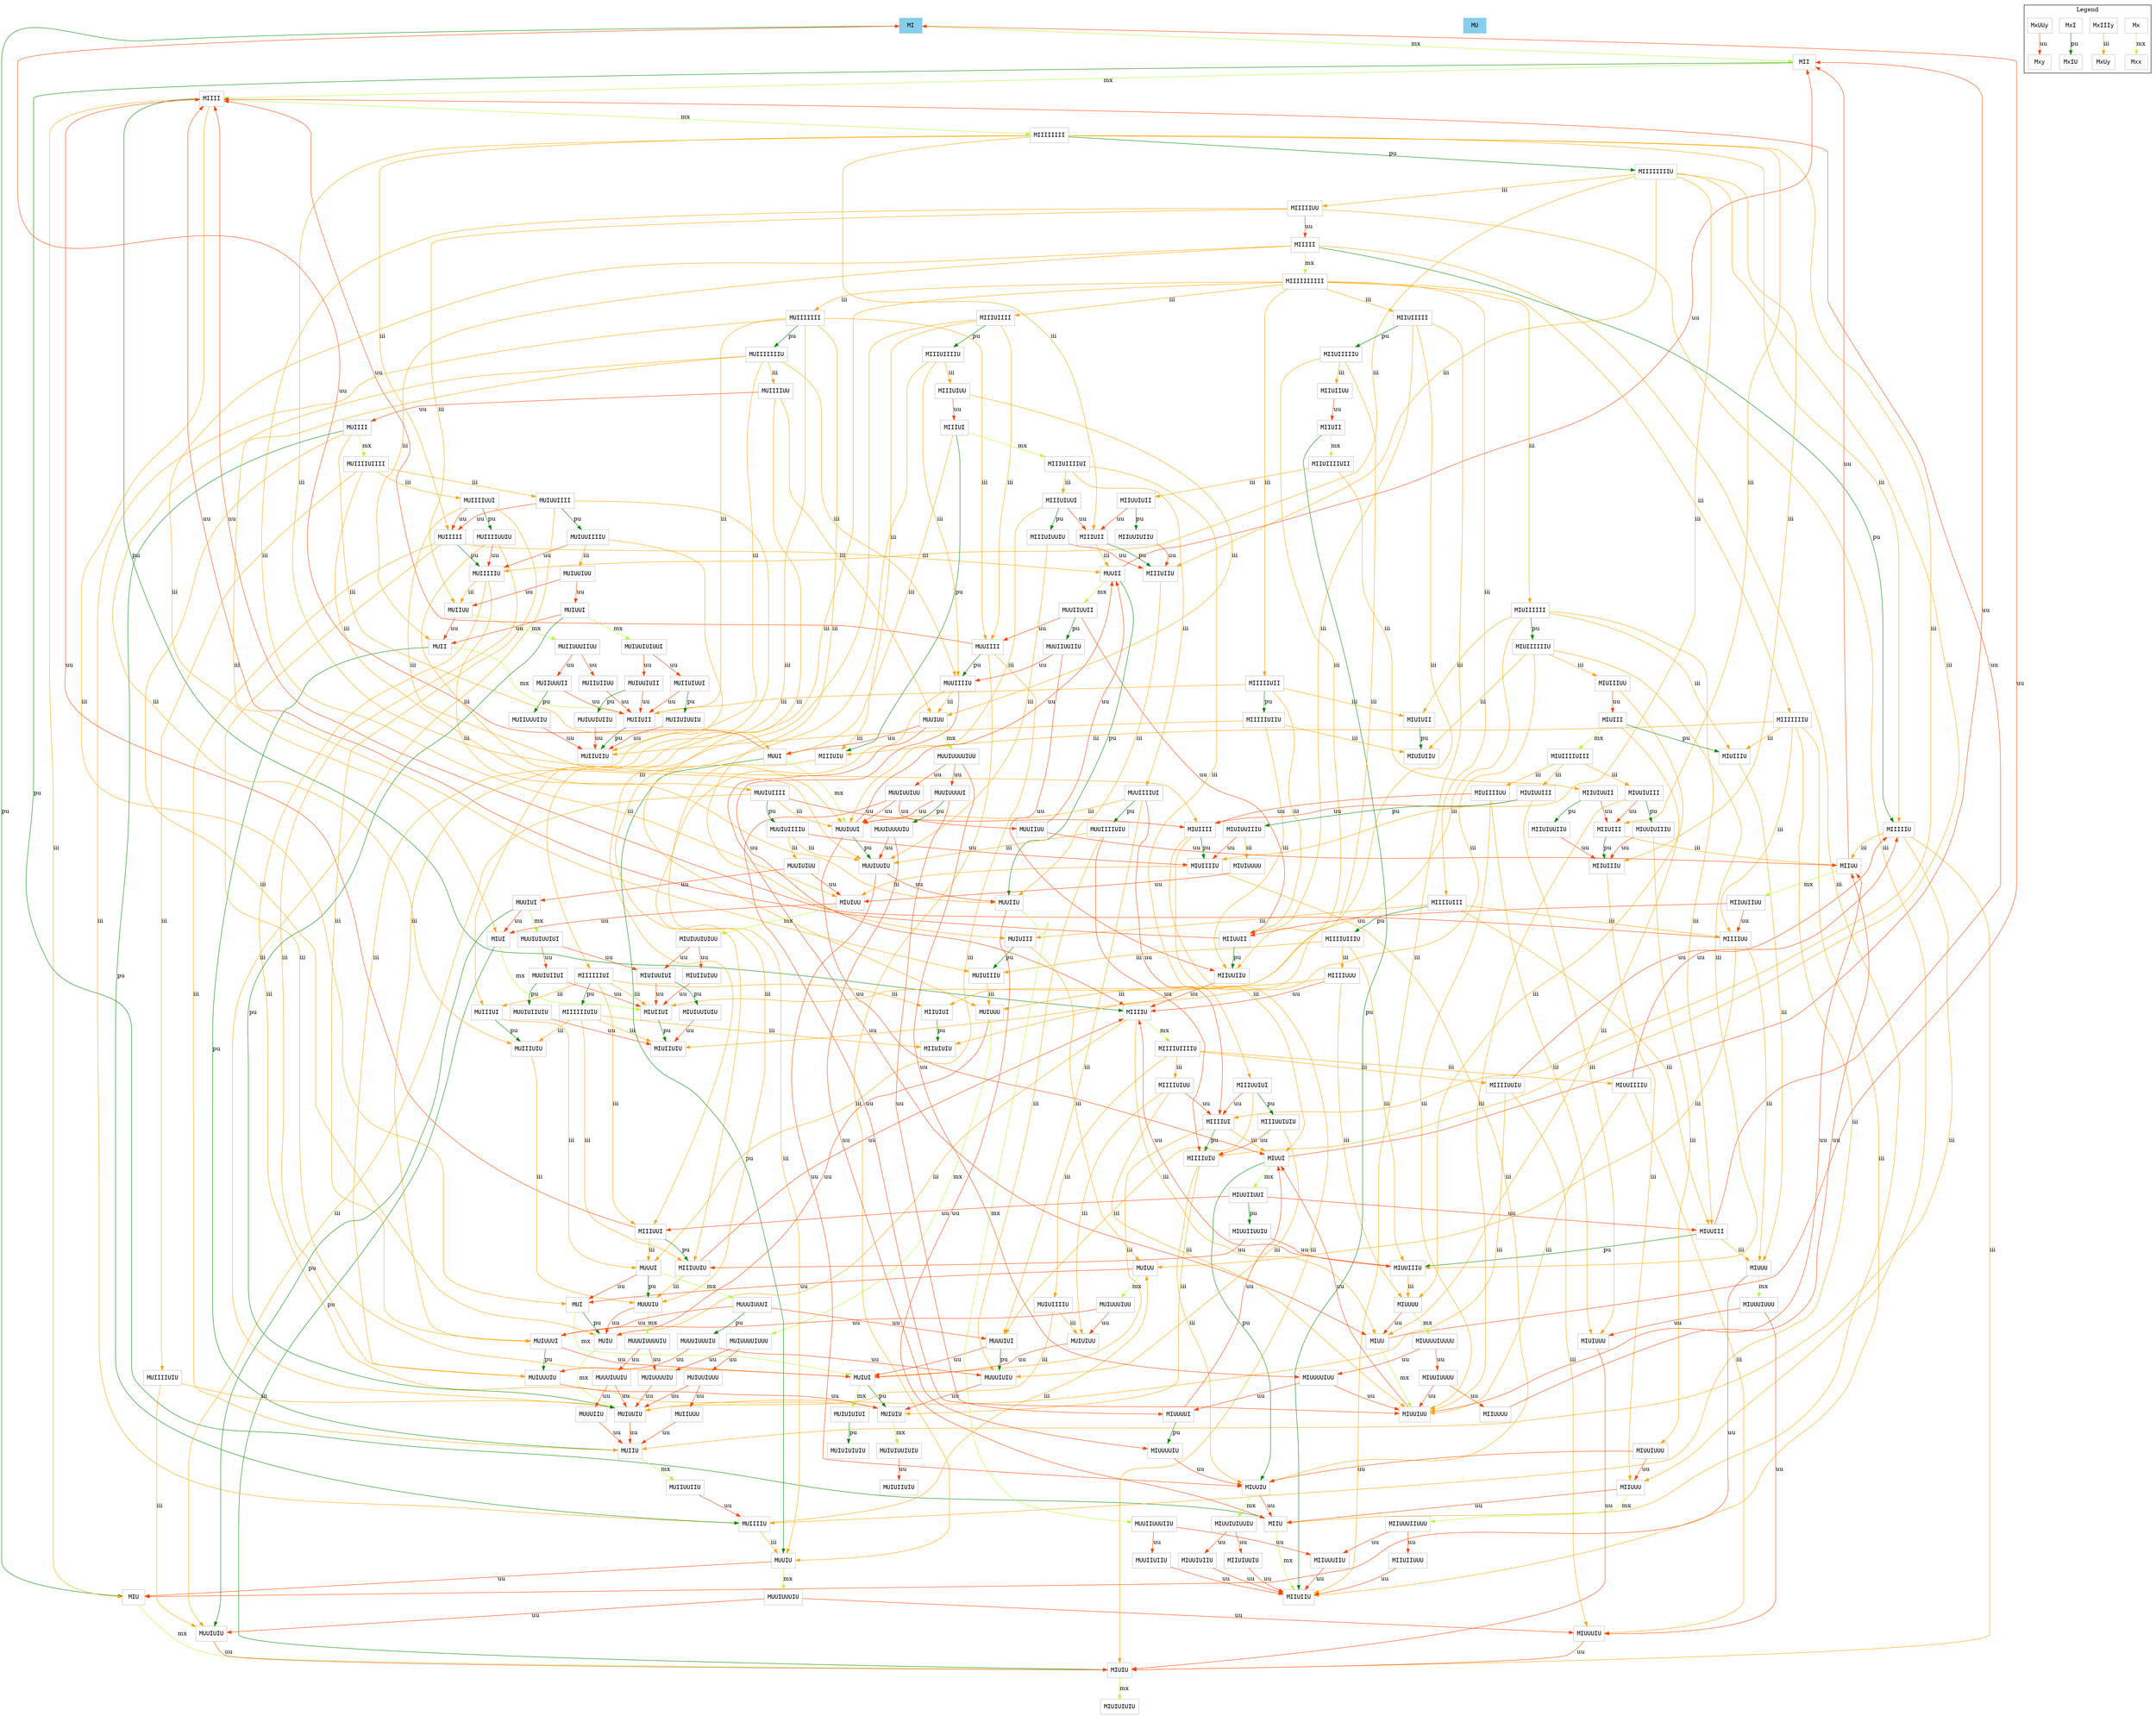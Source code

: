 digraph G {
	node [shape = box, color = gray, fontname = "Courier"];
	MI [color = skyblue, style = filled];
	MU [color = skyblue, style = filled];
	subgraph cluster_legend {
		label = "Legend";
		Mx -> Mxx [label = mx,  color = greenyellow, labelfontcolor = greenyellow];
		MxIIIy -> MxUy [label = iii, color = orange,      labelfontcolor = orange];
		MxI -> MxIU [label = pu,  color = green4,      labelfontcolor = green4];
		MxUUy -> Mxy [label = uu,  color = orangered,   labelfontcolor = orangered];
	}

	MI -> MII [label = mx,  color = greenyellow, labelfontcolor = greenyellow];
	MI -> MIU [label = pu,  color = green4,      labelfontcolor = green4];
	MII -> MIIII [label = mx,  color = greenyellow, labelfontcolor = greenyellow];
	MII -> MIIU [label = pu,  color = green4,      labelfontcolor = green4];
	MIIII -> MIIIIIIII [label = mx,  color = greenyellow, labelfontcolor = greenyellow];
	MIIII -> MIIIIU [label = pu,  color = green4,      labelfontcolor = green4];
	MIIII -> MIU [label = iii, color = orange,      labelfontcolor = orange];
	MIIII -> MUI [label = iii, color = orange,      labelfontcolor = orange];
	MIIIII -> MIIIIIIIIII [label = mx,  color = greenyellow, labelfontcolor = greenyellow];
	MIIIII -> MIIIIIU [label = pu,  color = green4,      labelfontcolor = green4];
	MIIIII -> MIIU [label = iii, color = orange,      labelfontcolor = orange];
	MIIIII -> MIUI [label = iii, color = orange,      labelfontcolor = orange];
	MIIIII -> MUII [label = iii, color = orange,      labelfontcolor = orange];
	MIIIIIIII -> MIIIIIIIIU [label = pu,  color = green4,      labelfontcolor = green4];
	MIIIIIIII -> MIIIIIU [label = iii, color = orange,      labelfontcolor = orange];
	MIIIIIIII -> MIIIIUI [label = iii, color = orange,      labelfontcolor = orange];
	MIIIIIIII -> MIIIUII [label = iii, color = orange,      labelfontcolor = orange];
	MIIIIIIII -> MIIUIII [label = iii, color = orange,      labelfontcolor = orange];
	MIIIIIIII -> MIUIIII [label = iii, color = orange,      labelfontcolor = orange];
	MIIIIIIII -> MUIIIII [label = iii, color = orange,      labelfontcolor = orange];
	MIIIIIIIIII -> MIIIIIIIU [label = iii, color = orange,      labelfontcolor = orange];
	MIIIIIIIIII -> MIIIIIIUI [label = iii, color = orange,      labelfontcolor = orange];
	MIIIIIIIIII -> MIIIIIUII [label = iii, color = orange,      labelfontcolor = orange];
	MIIIIIIIIII -> MIIIIUIII [label = iii, color = orange,      labelfontcolor = orange];
	MIIIIIIIIII -> MIIIUIIII [label = iii, color = orange,      labelfontcolor = orange];
	MIIIIIIIIII -> MIIUIIIII [label = iii, color = orange,      labelfontcolor = orange];
	MIIIIIIIIII -> MIUIIIIII [label = iii, color = orange,      labelfontcolor = orange];
	MIIIIIIIIII -> MUIIIIIII [label = iii, color = orange,      labelfontcolor = orange];
	MIIIIIIIIU -> MIIIIIUU [label = iii, color = orange,      labelfontcolor = orange];
	MIIIIIIIIU -> MIIIIUIU [label = iii, color = orange,      labelfontcolor = orange];
	MIIIIIIIIU -> MIIIUIIU [label = iii, color = orange,      labelfontcolor = orange];
	MIIIIIIIIU -> MIIUIIIU [label = iii, color = orange,      labelfontcolor = orange];
	MIIIIIIIIU -> MIUIIIIU [label = iii, color = orange,      labelfontcolor = orange];
	MIIIIIIIIU -> MUIIIIIU [label = iii, color = orange,      labelfontcolor = orange];
	MIIIIIIIU -> MIIIIUU [label = iii, color = orange,      labelfontcolor = orange];
	MIIIIIIIU -> MIIIUIU [label = iii, color = orange,      labelfontcolor = orange];
	MIIIIIIIU -> MIIUIIU [label = iii, color = orange,      labelfontcolor = orange];
	MIIIIIIIU -> MIUIIIU [label = iii, color = orange,      labelfontcolor = orange];
	MIIIIIIIU -> MUIIIIU [label = iii, color = orange,      labelfontcolor = orange];
	MIIIIIIUI -> MIIIIIIUIU [label = pu,  color = green4,      labelfontcolor = green4];
	MIIIIIIUI -> MIIIUUI [label = iii, color = orange,      labelfontcolor = orange];
	MIIIIIIUI -> MIIUIUI [label = iii, color = orange,      labelfontcolor = orange];
	MIIIIIIUI -> MIUIIUI [label = iii, color = orange,      labelfontcolor = orange];
	MIIIIIIUI -> MUIIIUI [label = iii, color = orange,      labelfontcolor = orange];
	MIIIIIIUIU -> MIIIUUIU [label = iii, color = orange,      labelfontcolor = orange];
	MIIIIIIUIU -> MIIUIUIU [label = iii, color = orange,      labelfontcolor = orange];
	MIIIIIIUIU -> MIUIIUIU [label = iii, color = orange,      labelfontcolor = orange];
	MIIIIIIUIU -> MUIIIUIU [label = iii, color = orange,      labelfontcolor = orange];
	MIIIIIU -> MIIUU [label = iii, color = orange,      labelfontcolor = orange];
	MIIIIIU -> MIUIU [label = iii, color = orange,      labelfontcolor = orange];
	MIIIIIU -> MUIIU [label = iii, color = orange,      labelfontcolor = orange];
	MIIIIIUII -> MIIIIIUIIU [label = pu,  color = green4,      labelfontcolor = green4];
	MIIIIIUII -> MIIUUII [label = iii, color = orange,      labelfontcolor = orange];
	MIIIIIUII -> MIUIUII [label = iii, color = orange,      labelfontcolor = orange];
	MIIIIIUII -> MUIIUII [label = iii, color = orange,      labelfontcolor = orange];
	MIIIIIUIIU -> MIIUUIIU [label = iii, color = orange,      labelfontcolor = orange];
	MIIIIIUIIU -> MIUIUIIU [label = iii, color = orange,      labelfontcolor = orange];
	MIIIIIUIIU -> MUIIUIIU [label = iii, color = orange,      labelfontcolor = orange];
	MIIIIIUU -> MIIIII [label = uu,  color = orangered,   labelfontcolor = orangered];
	MIIIIIUU -> MIIUUU [label = iii, color = orange,      labelfontcolor = orange];
	MIIIIIUU -> MIUIUU [label = iii, color = orange,      labelfontcolor = orange];
	MIIIIIUU -> MUIIUU [label = iii, color = orange,      labelfontcolor = orange];
	MIIIIU -> MIIIIUIIIIU [label = mx,  color = greenyellow, labelfontcolor = greenyellow];
	MIIIIU -> MIUU [label = iii, color = orange,      labelfontcolor = orange];
	MIIIIU -> MUIU [label = iii, color = orange,      labelfontcolor = orange];
	MIIIIUI -> MIIIIUIU [label = pu,  color = green4,      labelfontcolor = green4];
	MIIIIUI -> MIUUI [label = iii, color = orange,      labelfontcolor = orange];
	MIIIIUI -> MUIUI [label = iii, color = orange,      labelfontcolor = orange];
	MIIIIUIII -> MIIIIUIIIU [label = pu,  color = green4,      labelfontcolor = green4];
	MIIIIUIII -> MIIIIUU [label = iii, color = orange,      labelfontcolor = orange];
	MIIIIUIII -> MIUUIII [label = iii, color = orange,      labelfontcolor = orange];
	MIIIIUIII -> MUIUIII [label = iii, color = orange,      labelfontcolor = orange];
	MIIIIUIIIIU -> MIIIIUIUU [label = iii, color = orange,      labelfontcolor = orange];
	MIIIIUIIIIU -> MIIIIUUIU [label = iii, color = orange,      labelfontcolor = orange];
	MIIIIUIIIIU -> MIUUIIIIU [label = iii, color = orange,      labelfontcolor = orange];
	MIIIIUIIIIU -> MUIUIIIIU [label = iii, color = orange,      labelfontcolor = orange];
	MIIIIUIIIU -> MIIIIUUU [label = iii, color = orange,      labelfontcolor = orange];
	MIIIIUIIIU -> MIUUIIIU [label = iii, color = orange,      labelfontcolor = orange];
	MIIIIUIIIU -> MUIUIIIU [label = iii, color = orange,      labelfontcolor = orange];
	MIIIIUIU -> MIUUIU [label = iii, color = orange,      labelfontcolor = orange];
	MIIIIUIU -> MUIUIU [label = iii, color = orange,      labelfontcolor = orange];
	MIIIIUIUU -> MIIIIUI [label = uu,  color = orangered,   labelfontcolor = orangered];
	MIIIIUIUU -> MIUUIUU [label = iii, color = orange,      labelfontcolor = orange];
	MIIIIUIUU -> MUIUIUU [label = iii, color = orange,      labelfontcolor = orange];
	MIIIIUU -> MIIII [label = uu,  color = orangered,   labelfontcolor = orangered];
	MIIIIUU -> MIUUU [label = iii, color = orange,      labelfontcolor = orange];
	MIIIIUU -> MUIUU [label = iii, color = orange,      labelfontcolor = orange];
	MIIIIUUIU -> MIIIIIU [label = uu,  color = orangered,   labelfontcolor = orangered];
	MIIIIUUIU -> MIUUUIU [label = iii, color = orange,      labelfontcolor = orange];
	MIIIIUUIU -> MUIUUIU [label = iii, color = orange,      labelfontcolor = orange];
	MIIIIUUU -> MIIIIU [label = uu,  color = orangered,   labelfontcolor = orangered];
	MIIIIUUU -> MIUUUU [label = iii, color = orange,      labelfontcolor = orange];
	MIIIIUUU -> MUIUUU [label = iii, color = orange,      labelfontcolor = orange];
	MIIIUI -> MIIIUIIIIUI [label = mx,  color = greenyellow, labelfontcolor = greenyellow];
	MIIIUI -> MIIIUIU [label = pu,  color = green4,      labelfontcolor = green4];
	MIIIUI -> MUUI [label = iii, color = orange,      labelfontcolor = orange];
	MIIIUII -> MIIIUIIU [label = pu,  color = green4,      labelfontcolor = green4];
	MIIIUII -> MUUII [label = iii, color = orange,      labelfontcolor = orange];
	MIIIUIIII -> MIIIUIIIIU [label = pu,  color = green4,      labelfontcolor = green4];
	MIIIUIIII -> MIIIUIU [label = iii, color = orange,      labelfontcolor = orange];
	MIIIUIIII -> MIIIUUI [label = iii, color = orange,      labelfontcolor = orange];
	MIIIUIIII -> MUUIIII [label = iii, color = orange,      labelfontcolor = orange];
	MIIIUIIIIU -> MIIIUIUU [label = iii, color = orange,      labelfontcolor = orange];
	MIIIUIIIIU -> MIIIUUIU [label = iii, color = orange,      labelfontcolor = orange];
	MIIIUIIIIU -> MUUIIIIU [label = iii, color = orange,      labelfontcolor = orange];
	MIIIUIIIIUI -> MIIIUIUUI [label = iii, color = orange,      labelfontcolor = orange];
	MIIIUIIIIUI -> MIIIUUIUI [label = iii, color = orange,      labelfontcolor = orange];
	MIIIUIIIIUI -> MUUIIIIUI [label = iii, color = orange,      labelfontcolor = orange];
	MIIIUIIU -> MUUIIU [label = iii, color = orange,      labelfontcolor = orange];
	MIIIUIU -> MUUIU [label = iii, color = orange,      labelfontcolor = orange];
	MIIIUIUU -> MIIIUI [label = uu,  color = orangered,   labelfontcolor = orangered];
	MIIIUIUU -> MUUIUU [label = iii, color = orange,      labelfontcolor = orange];
	MIIIUIUUI -> MIIIUII [label = uu,  color = orangered,   labelfontcolor = orangered];
	MIIIUIUUI -> MIIIUIUUIU [label = pu,  color = green4,      labelfontcolor = green4];
	MIIIUIUUI -> MUUIUUI [label = iii, color = orange,      labelfontcolor = orange];
	MIIIUIUUIU -> MIIIUIIU [label = uu,  color = orangered,   labelfontcolor = orangered];
	MIIIUIUUIU -> MUUIUUIU [label = iii, color = orange,      labelfontcolor = orange];
	MIIIUUI -> MIIII [label = uu,  color = orangered,   labelfontcolor = orangered];
	MIIIUUI -> MIIIUUIU [label = pu,  color = green4,      labelfontcolor = green4];
	MIIIUUI -> MUUUI [label = iii, color = orange,      labelfontcolor = orange];
	MIIIUUIU -> MIIIIU [label = uu,  color = orangered,   labelfontcolor = orangered];
	MIIIUUIU -> MUUUIU [label = iii, color = orange,      labelfontcolor = orange];
	MIIIUUIUI -> MIIIIUI [label = uu,  color = orangered,   labelfontcolor = orangered];
	MIIIUUIUI -> MIIIUUIUIU [label = pu,  color = green4,      labelfontcolor = green4];
	MIIIUUIUI -> MUUUIUI [label = iii, color = orange,      labelfontcolor = orange];
	MIIIUUIUIU -> MIIIIUIU [label = uu,  color = orangered,   labelfontcolor = orangered];
	MIIIUUIUIU -> MUUUIUIU [label = iii, color = orange,      labelfontcolor = orange];
	MIIU -> MIIUIIU [label = mx,  color = greenyellow, labelfontcolor = greenyellow];
	MIIUII -> MIIUIIIIUII [label = mx,  color = greenyellow, labelfontcolor = greenyellow];
	MIIUII -> MIIUIIU [label = pu,  color = green4,      labelfontcolor = green4];
	MIIUIII -> MIIUIIIU [label = pu,  color = green4,      labelfontcolor = green4];
	MIIUIII -> MIIUU [label = iii, color = orange,      labelfontcolor = orange];
	MIIUIIIII -> MIIUIIIIIU [label = pu,  color = green4,      labelfontcolor = green4];
	MIIUIIIII -> MIIUIIU [label = iii, color = orange,      labelfontcolor = orange];
	MIIUIIIII -> MIIUIUI [label = iii, color = orange,      labelfontcolor = orange];
	MIIUIIIII -> MIIUUII [label = iii, color = orange,      labelfontcolor = orange];
	MIIUIIIIIU -> MIIUIIUU [label = iii, color = orange,      labelfontcolor = orange];
	MIIUIIIIIU -> MIIUIUIU [label = iii, color = orange,      labelfontcolor = orange];
	MIIUIIIIIU -> MIIUUIIU [label = iii, color = orange,      labelfontcolor = orange];
	MIIUIIIIUII -> MIIUIUUII [label = iii, color = orange,      labelfontcolor = orange];
	MIIUIIIIUII -> MIIUUIUII [label = iii, color = orange,      labelfontcolor = orange];
	MIIUIIIU -> MIIUUU [label = iii, color = orange,      labelfontcolor = orange];
	MIIUIIUU -> MIIUII [label = uu,  color = orangered,   labelfontcolor = orangered];
	MIIUIIUUU -> MIIUIIU [label = uu,  color = orangered,   labelfontcolor = orangered];
	MIIUIUI -> MIIUIUIU [label = pu,  color = green4,      labelfontcolor = green4];
	MIIUIUUII -> MIIUIII [label = uu,  color = orangered,   labelfontcolor = orangered];
	MIIUIUUII -> MIIUIUUIIU [label = pu,  color = green4,      labelfontcolor = green4];
	MIIUIUUIIU -> MIIUIIIU [label = uu,  color = orangered,   labelfontcolor = orangered];
	MIIUIUUIU -> MIIUIIU [label = uu,  color = orangered,   labelfontcolor = orangered];
	MIIUU -> MII [label = uu,  color = orangered,   labelfontcolor = orangered];
	MIIUU -> MIIUUIIUU [label = mx,  color = greenyellow, labelfontcolor = greenyellow];
	MIIUUII -> MIIII [label = uu,  color = orangered,   labelfontcolor = orangered];
	MIIUUII -> MIIUUIIU [label = pu,  color = green4,      labelfontcolor = green4];
	MIIUUIIU -> MIIIIU [label = uu,  color = orangered,   labelfontcolor = orangered];
	MIIUUIIUU -> MIIIIUU [label = uu,  color = orangered,   labelfontcolor = orangered];
	MIIUUIIUU -> MIIUUII [label = uu,  color = orangered,   labelfontcolor = orangered];
	MIIUUIUII -> MIIIUII [label = uu,  color = orangered,   labelfontcolor = orangered];
	MIIUUIUII -> MIIUUIUIIU [label = pu,  color = green4,      labelfontcolor = green4];
	MIIUUIUIIU -> MIIIUIIU [label = uu,  color = orangered,   labelfontcolor = orangered];
	MIIUUU -> MIIU [label = uu,  color = orangered,   labelfontcolor = orangered];
	MIIUUU -> MIIUUUIIUUU [label = mx,  color = greenyellow, labelfontcolor = greenyellow];
	MIIUUUIIU -> MIIUIIU [label = uu,  color = orangered,   labelfontcolor = orangered];
	MIIUUUIIUUU -> MIIUIIUUU [label = uu,  color = orangered,   labelfontcolor = orangered];
	MIIUUUIIUUU -> MIIUUUIIU [label = uu,  color = orangered,   labelfontcolor = orangered];
	MIIUUUU -> MIIUU [label = uu,  color = orangered,   labelfontcolor = orangered];
	MIU -> MIUIU [label = mx,  color = greenyellow, labelfontcolor = greenyellow];
	MIUI -> MIUIIUI [label = mx,  color = greenyellow, labelfontcolor = greenyellow];
	MIUI -> MIUIU [label = pu,  color = green4,      labelfontcolor = green4];
	MIUIII -> MIUIIIIUIII [label = mx,  color = greenyellow, labelfontcolor = greenyellow];
	MIUIII -> MIUIIIU [label = pu,  color = green4,      labelfontcolor = green4];
	MIUIII -> MIUU [label = iii, color = orange,      labelfontcolor = orange];
	MIUIIII -> MIUIIIIU [label = pu,  color = green4,      labelfontcolor = green4];
	MIUIIII -> MIUIU [label = iii, color = orange,      labelfontcolor = orange];
	MIUIIII -> MIUUI [label = iii, color = orange,      labelfontcolor = orange];
	MIUIIIIII -> MIUIIIIIIU [label = pu,  color = green4,      labelfontcolor = green4];
	MIUIIIIII -> MIUIIIU [label = iii, color = orange,      labelfontcolor = orange];
	MIUIIIIII -> MIUIIUI [label = iii, color = orange,      labelfontcolor = orange];
	MIUIIIIII -> MIUIUII [label = iii, color = orange,      labelfontcolor = orange];
	MIUIIIIII -> MIUUIII [label = iii, color = orange,      labelfontcolor = orange];
	MIUIIIIIIU -> MIUIIIUU [label = iii, color = orange,      labelfontcolor = orange];
	MIUIIIIIIU -> MIUIIUIU [label = iii, color = orange,      labelfontcolor = orange];
	MIUIIIIIIU -> MIUIUIIU [label = iii, color = orange,      labelfontcolor = orange];
	MIUIIIIIIU -> MIUUIIIU [label = iii, color = orange,      labelfontcolor = orange];
	MIUIIIIU -> MIUIUU [label = iii, color = orange,      labelfontcolor = orange];
	MIUIIIIU -> MIUUIU [label = iii, color = orange,      labelfontcolor = orange];
	MIUIIIIUIII -> MIUIIIIUU [label = iii, color = orange,      labelfontcolor = orange];
	MIUIIIIUIII -> MIUIUUIII [label = iii, color = orange,      labelfontcolor = orange];
	MIUIIIIUIII -> MIUUIUIII [label = iii, color = orange,      labelfontcolor = orange];
	MIUIIIIUU -> MIUIIII [label = uu,  color = orangered,   labelfontcolor = orangered];
	MIUIIIIUU -> MIUIUUU [label = iii, color = orange,      labelfontcolor = orange];
	MIUIIIIUU -> MIUUIUU [label = iii, color = orange,      labelfontcolor = orange];
	MIUIIIU -> MIUUU [label = iii, color = orange,      labelfontcolor = orange];
	MIUIIIUU -> MIUIII [label = uu,  color = orangered,   labelfontcolor = orangered];
	MIUIIIUU -> MIUUUU [label = iii, color = orange,      labelfontcolor = orange];
	MIUIIUI -> MIUIIUIU [label = pu,  color = green4,      labelfontcolor = green4];
	MIUIIUIUU -> MIUIIUI [label = uu,  color = orangered,   labelfontcolor = orangered];
	MIUIU -> MIUIUIUIU [label = mx,  color = greenyellow, labelfontcolor = greenyellow];
	MIUIUII -> MIUIUIIU [label = pu,  color = green4,      labelfontcolor = green4];
	MIUIUU -> MIUI [label = uu,  color = orangered,   labelfontcolor = orangered];
	MIUIUU -> MIUIUUIUIUU [label = mx,  color = greenyellow, labelfontcolor = greenyellow];
	MIUIUUIII -> MIUIIII [label = uu,  color = orangered,   labelfontcolor = orangered];
	MIUIUUIII -> MIUIUUIIIU [label = pu,  color = green4,      labelfontcolor = green4];
	MIUIUUIII -> MIUIUUU [label = iii, color = orange,      labelfontcolor = orange];
	MIUIUUIIIU -> MIUIIIIU [label = uu,  color = orangered,   labelfontcolor = orangered];
	MIUIUUIIIU -> MIUIUUUU [label = iii, color = orange,      labelfontcolor = orange];
	MIUIUUIUI -> MIUIIUI [label = uu,  color = orangered,   labelfontcolor = orangered];
	MIUIUUIUI -> MIUIUUIUIU [label = pu,  color = green4,      labelfontcolor = green4];
	MIUIUUIUIU -> MIUIIUIU [label = uu,  color = orangered,   labelfontcolor = orangered];
	MIUIUUIUIUU -> MIUIIUIUU [label = uu,  color = orangered,   labelfontcolor = orangered];
	MIUIUUIUIUU -> MIUIUUIUI [label = uu,  color = orangered,   labelfontcolor = orangered];
	MIUIUUU -> MIUIU [label = uu,  color = orangered,   labelfontcolor = orangered];
	MIUIUUUU -> MIUIUU [label = uu,  color = orangered,   labelfontcolor = orangered];
	MIUU -> MI [label = uu,  color = orangered,   labelfontcolor = orangered];
	MIUU -> MIUUIUU [label = mx,  color = greenyellow, labelfontcolor = greenyellow];
	MIUUI -> MII [label = uu,  color = orangered,   labelfontcolor = orangered];
	MIUUI -> MIUUIIUUI [label = mx,  color = greenyellow, labelfontcolor = greenyellow];
	MIUUI -> MIUUIU [label = pu,  color = green4,      labelfontcolor = green4];
	MIUUIII -> MIIII [label = uu,  color = orangered,   labelfontcolor = orangered];
	MIUUIII -> MIUUIIIU [label = pu,  color = green4,      labelfontcolor = green4];
	MIUUIII -> MIUUU [label = iii, color = orange,      labelfontcolor = orange];
	MIUUIIIIU -> MIIIIIU [label = uu,  color = orangered,   labelfontcolor = orangered];
	MIUUIIIIU -> MIUUIUU [label = iii, color = orange,      labelfontcolor = orange];
	MIUUIIIIU -> MIUUUIU [label = iii, color = orange,      labelfontcolor = orange];
	MIUUIIIU -> MIIIIU [label = uu,  color = orangered,   labelfontcolor = orangered];
	MIUUIIIU -> MIUUUU [label = iii, color = orange,      labelfontcolor = orange];
	MIUUIIUUI -> MIIIUUI [label = uu,  color = orangered,   labelfontcolor = orangered];
	MIUUIIUUI -> MIUUIII [label = uu,  color = orangered,   labelfontcolor = orangered];
	MIUUIIUUI -> MIUUIIUUIU [label = pu,  color = green4,      labelfontcolor = green4];
	MIUUIIUUIU -> MIIIUUIU [label = uu,  color = orangered,   labelfontcolor = orangered];
	MIUUIIUUIU -> MIUUIIIU [label = uu,  color = orangered,   labelfontcolor = orangered];
	MIUUIU -> MIIU [label = uu,  color = orangered,   labelfontcolor = orangered];
	MIUUIU -> MIUUIUIUUIU [label = mx,  color = greenyellow, labelfontcolor = greenyellow];
	MIUUIUIII -> MIIUIII [label = uu,  color = orangered,   labelfontcolor = orangered];
	MIUUIUIII -> MIUUIUIIIU [label = pu,  color = green4,      labelfontcolor = green4];
	MIUUIUIII -> MIUUIUU [label = iii, color = orange,      labelfontcolor = orange];
	MIUUIUIIIU -> MIIUIIIU [label = uu,  color = orangered,   labelfontcolor = orangered];
	MIUUIUIIIU -> MIUUIUUU [label = iii, color = orange,      labelfontcolor = orange];
	MIUUIUIIU -> MIIUIIU [label = uu,  color = orangered,   labelfontcolor = orangered];
	MIUUIUIUUIU -> MIIUIUUIU [label = uu,  color = orangered,   labelfontcolor = orangered];
	MIUUIUIUUIU -> MIUUIUIIU [label = uu,  color = orangered,   labelfontcolor = orangered];
	MIUUIUU -> MIIUU [label = uu,  color = orangered,   labelfontcolor = orangered];
	MIUUIUU -> MIUUI [label = uu,  color = orangered,   labelfontcolor = orangered];
	MIUUIUUU -> MIIUUU [label = uu,  color = orangered,   labelfontcolor = orangered];
	MIUUIUUU -> MIUUIU [label = uu,  color = orangered,   labelfontcolor = orangered];
	MIUUIUUUU -> MIIUUUU [label = uu,  color = orangered,   labelfontcolor = orangered];
	MIUUIUUUU -> MIUUIUU [label = uu,  color = orangered,   labelfontcolor = orangered];
	MIUUU -> MIU [label = uu,  color = orangered,   labelfontcolor = orangered];
	MIUUU -> MIUUUIUUU [label = mx,  color = greenyellow, labelfontcolor = greenyellow];
	MIUUUIU -> MIUIU [label = uu,  color = orangered,   labelfontcolor = orangered];
	MIUUUIUUU -> MIUIUUU [label = uu,  color = orangered,   labelfontcolor = orangered];
	MIUUUIUUU -> MIUUUIU [label = uu,  color = orangered,   labelfontcolor = orangered];
	MIUUUU -> MIUU [label = uu,  color = orangered,   labelfontcolor = orangered];
	MIUUUU -> MIUUUUIUUUU [label = mx,  color = greenyellow, labelfontcolor = greenyellow];
	MIUUUUI -> MIUUI [label = uu,  color = orangered,   labelfontcolor = orangered];
	MIUUUUI -> MIUUUUIU [label = pu,  color = green4,      labelfontcolor = green4];
	MIUUUUIU -> MIUUIU [label = uu,  color = orangered,   labelfontcolor = orangered];
	MIUUUUIUU -> MIUUIUU [label = uu,  color = orangered,   labelfontcolor = orangered];
	MIUUUUIUU -> MIUUUUI [label = uu,  color = orangered,   labelfontcolor = orangered];
	MIUUUUIUUUU -> MIUUIUUUU [label = uu,  color = orangered,   labelfontcolor = orangered];
	MIUUUUIUUUU -> MIUUUUIUU [label = uu,  color = orangered,   labelfontcolor = orangered];
	MUI -> MUIU [label = pu,  color = green4,      labelfontcolor = green4];
	MUI -> MUIUI [label = mx,  color = greenyellow, labelfontcolor = greenyellow];
	MUII -> MUIIU [label = pu,  color = green4,      labelfontcolor = green4];
	MUII -> MUIIUII [label = mx,  color = greenyellow, labelfontcolor = greenyellow];
	MUIIII -> MUIIIIU [label = pu,  color = green4,      labelfontcolor = green4];
	MUIIII -> MUIIIIUIIII [label = mx,  color = greenyellow, labelfontcolor = greenyellow];
	MUIIII -> MUIU [label = iii, color = orange,      labelfontcolor = orange];
	MUIIII -> MUUI [label = iii, color = orange,      labelfontcolor = orange];
	MUIIIII -> MUIIIIIU [label = pu,  color = green4,      labelfontcolor = green4];
	MUIIIII -> MUIIU [label = iii, color = orange,      labelfontcolor = orange];
	MUIIIII -> MUIUI [label = iii, color = orange,      labelfontcolor = orange];
	MUIIIII -> MUUII [label = iii, color = orange,      labelfontcolor = orange];
	MUIIIIIII -> MUIIIIIIIU [label = pu,  color = green4,      labelfontcolor = green4];
	MUIIIIIII -> MUIIIIU [label = iii, color = orange,      labelfontcolor = orange];
	MUIIIIIII -> MUIIIUI [label = iii, color = orange,      labelfontcolor = orange];
	MUIIIIIII -> MUIIUII [label = iii, color = orange,      labelfontcolor = orange];
	MUIIIIIII -> MUIUIII [label = iii, color = orange,      labelfontcolor = orange];
	MUIIIIIII -> MUUIIII [label = iii, color = orange,      labelfontcolor = orange];
	MUIIIIIIIU -> MUIIIIUU [label = iii, color = orange,      labelfontcolor = orange];
	MUIIIIIIIU -> MUIIIUIU [label = iii, color = orange,      labelfontcolor = orange];
	MUIIIIIIIU -> MUIIUIIU [label = iii, color = orange,      labelfontcolor = orange];
	MUIIIIIIIU -> MUIUIIIU [label = iii, color = orange,      labelfontcolor = orange];
	MUIIIIIIIU -> MUUIIIIU [label = iii, color = orange,      labelfontcolor = orange];
	MUIIIIIU -> MUIIUU [label = iii, color = orange,      labelfontcolor = orange];
	MUIIIIIU -> MUIUIU [label = iii, color = orange,      labelfontcolor = orange];
	MUIIIIIU -> MUUIIU [label = iii, color = orange,      labelfontcolor = orange];
	MUIIIIU -> MUIUU [label = iii, color = orange,      labelfontcolor = orange];
	MUIIIIU -> MUUIU [label = iii, color = orange,      labelfontcolor = orange];
	MUIIIIUIIII -> MUIIIIUIU [label = iii, color = orange,      labelfontcolor = orange];
	MUIIIIUIIII -> MUIIIIUUI [label = iii, color = orange,      labelfontcolor = orange];
	MUIIIIUIIII -> MUIUUIIII [label = iii, color = orange,      labelfontcolor = orange];
	MUIIIIUIIII -> MUUIUIIII [label = iii, color = orange,      labelfontcolor = orange];
	MUIIIIUIU -> MUIUUIU [label = iii, color = orange,      labelfontcolor = orange];
	MUIIIIUIU -> MUUIUIU [label = iii, color = orange,      labelfontcolor = orange];
	MUIIIIUU -> MUIIII [label = uu,  color = orangered,   labelfontcolor = orangered];
	MUIIIIUU -> MUIUUU [label = iii, color = orange,      labelfontcolor = orange];
	MUIIIIUU -> MUUIUU [label = iii, color = orange,      labelfontcolor = orange];
	MUIIIIUUI -> MUIIIII [label = uu,  color = orangered,   labelfontcolor = orangered];
	MUIIIIUUI -> MUIIIIUUIU [label = pu,  color = green4,      labelfontcolor = green4];
	MUIIIIUUI -> MUIUUUI [label = iii, color = orange,      labelfontcolor = orange];
	MUIIIIUUI -> MUUIUUI [label = iii, color = orange,      labelfontcolor = orange];
	MUIIIIUUIU -> MUIIIIIU [label = uu,  color = orangered,   labelfontcolor = orangered];
	MUIIIIUUIU -> MUIUUUIU [label = iii, color = orange,      labelfontcolor = orange];
	MUIIIIUUIU -> MUUIUUIU [label = iii, color = orange,      labelfontcolor = orange];
	MUIIIUI -> MUIIIUIU [label = pu,  color = green4,      labelfontcolor = green4];
	MUIIIUI -> MUUUI [label = iii, color = orange,      labelfontcolor = orange];
	MUIIIUIU -> MUUUIU [label = iii, color = orange,      labelfontcolor = orange];
	MUIIU -> MUIIUUIIU [label = mx,  color = greenyellow, labelfontcolor = greenyellow];
	MUIIUII -> MUIIUIIU [label = pu,  color = green4,      labelfontcolor = green4];
	MUIIUIIUU -> MUIIUII [label = uu,  color = orangered,   labelfontcolor = orangered];
	MUIIUIUUI -> MUIIUII [label = uu,  color = orangered,   labelfontcolor = orangered];
	MUIIUIUUI -> MUIIUIUUIU [label = pu,  color = green4,      labelfontcolor = green4];
	MUIIUIUUIU -> MUIIUIIU [label = uu,  color = orangered,   labelfontcolor = orangered];
	MUIIUU -> MUII [label = uu,  color = orangered,   labelfontcolor = orangered];
	MUIIUU -> MUIIUUUIIUU [label = mx,  color = greenyellow, labelfontcolor = greenyellow];
	MUIIUUIIU -> MUIIIIU [label = uu,  color = orangered,   labelfontcolor = orangered];
	MUIIUUU -> MUIIU [label = uu,  color = orangered,   labelfontcolor = orangered];
	MUIIUUUII -> MUIIUII [label = uu,  color = orangered,   labelfontcolor = orangered];
	MUIIUUUII -> MUIIUUUIIU [label = pu,  color = green4,      labelfontcolor = green4];
	MUIIUUUIIU -> MUIIUIIU [label = uu,  color = orangered,   labelfontcolor = orangered];
	MUIIUUUIIUU -> MUIIUIIUU [label = uu,  color = orangered,   labelfontcolor = orangered];
	MUIIUUUIIUU -> MUIIUUUII [label = uu,  color = orangered,   labelfontcolor = orangered];
	MUIU -> MUIUUIU [label = mx,  color = greenyellow, labelfontcolor = greenyellow];
	MUIUI -> MUIUIU [label = pu,  color = green4,      labelfontcolor = green4];
	MUIUI -> MUIUIUIUI [label = mx,  color = greenyellow, labelfontcolor = greenyellow];
	MUIUIII -> MUIUIIIU [label = pu,  color = green4,      labelfontcolor = green4];
	MUIUIII -> MUIUU [label = iii, color = orange,      labelfontcolor = orange];
	MUIUIIIIU -> MUIUIUU [label = iii, color = orange,      labelfontcolor = orange];
	MUIUIIIIU -> MUIUUIU [label = iii, color = orange,      labelfontcolor = orange];
	MUIUIIIU -> MUIUUU [label = iii, color = orange,      labelfontcolor = orange];
	MUIUIU -> MUIUIUUIUIU [label = mx,  color = greenyellow, labelfontcolor = greenyellow];
	MUIUIUIUI -> MUIUIUIUIU [label = pu,  color = green4,      labelfontcolor = green4];
	MUIUIUU -> MUIUI [label = uu,  color = orangered,   labelfontcolor = orangered];
	MUIUIUUIUIU -> MUIUIIUIU [label = uu,  color = orangered,   labelfontcolor = orangered];
	MUIUU -> MUI [label = uu,  color = orangered,   labelfontcolor = orangered];
	MUIUU -> MUIUUUIUU [label = mx,  color = greenyellow, labelfontcolor = greenyellow];
	MUIUUI -> MUII [label = uu,  color = orangered,   labelfontcolor = orangered];
	MUIUUI -> MUIUUIU [label = pu,  color = green4,      labelfontcolor = green4];
	MUIUUI -> MUIUUIUIUUI [label = mx,  color = greenyellow, labelfontcolor = greenyellow];
	MUIUUIIII -> MUIIIII [label = uu,  color = orangered,   labelfontcolor = orangered];
	MUIUUIIII -> MUIUUIIIIU [label = pu,  color = green4,      labelfontcolor = green4];
	MUIUUIIII -> MUIUUIU [label = iii, color = orange,      labelfontcolor = orange];
	MUIUUIIII -> MUIUUUI [label = iii, color = orange,      labelfontcolor = orange];
	MUIUUIIIIU -> MUIIIIIU [label = uu,  color = orangered,   labelfontcolor = orangered];
	MUIUUIIIIU -> MUIUUIUU [label = iii, color = orange,      labelfontcolor = orange];
	MUIUUIIIIU -> MUIUUUIU [label = iii, color = orange,      labelfontcolor = orange];
	MUIUUIU -> MUIIU [label = uu,  color = orangered,   labelfontcolor = orangered];
	MUIUUIUII -> MUIIUII [label = uu,  color = orangered,   labelfontcolor = orangered];
	MUIUUIUII -> MUIUUIUIIU [label = pu,  color = green4,      labelfontcolor = green4];
	MUIUUIUIIU -> MUIIUIIU [label = uu,  color = orangered,   labelfontcolor = orangered];
	MUIUUIUIUUI -> MUIIUIUUI [label = uu,  color = orangered,   labelfontcolor = orangered];
	MUIUUIUIUUI -> MUIUUIUII [label = uu,  color = orangered,   labelfontcolor = orangered];
	MUIUUIUU -> MUIIUU [label = uu,  color = orangered,   labelfontcolor = orangered];
	MUIUUIUU -> MUIUUI [label = uu,  color = orangered,   labelfontcolor = orangered];
	MUIUUIUUU -> MUIIUUU [label = uu,  color = orangered,   labelfontcolor = orangered];
	MUIUUIUUU -> MUIUUIU [label = uu,  color = orangered,   labelfontcolor = orangered];
	MUIUUU -> MUIU [label = uu,  color = orangered,   labelfontcolor = orangered];
	MUIUUU -> MUIUUUUIUUU [label = mx,  color = greenyellow, labelfontcolor = greenyellow];
	MUIUUUI -> MUIUI [label = uu,  color = orangered,   labelfontcolor = orangered];
	MUIUUUI -> MUIUUUIU [label = pu,  color = green4,      labelfontcolor = green4];
	MUIUUUIU -> MUIUIU [label = uu,  color = orangered,   labelfontcolor = orangered];
	MUIUUUIUU -> MUIUIUU [label = uu,  color = orangered,   labelfontcolor = orangered];
	MUIUUUIUU -> MUIUUUI [label = uu,  color = orangered,   labelfontcolor = orangered];
	MUIUUUUIU -> MUIUUIU [label = uu,  color = orangered,   labelfontcolor = orangered];
	MUIUUUUIUUU -> MUIUUIUUU [label = uu,  color = orangered,   labelfontcolor = orangered];
	MUIUUUUIUUU -> MUIUUUUIU [label = uu,  color = orangered,   labelfontcolor = orangered];
	MUUI -> MI [label = uu,  color = orangered,   labelfontcolor = orangered];
	MUUI -> MUUIU [label = pu,  color = green4,      labelfontcolor = green4];
	MUUI -> MUUIUUI [label = mx,  color = greenyellow, labelfontcolor = greenyellow];
	MUUII -> MII [label = uu,  color = orangered,   labelfontcolor = orangered];
	MUUII -> MUUIIU [label = pu,  color = green4,      labelfontcolor = green4];
	MUUII -> MUUIIUUII [label = mx,  color = greenyellow, labelfontcolor = greenyellow];
	MUUIIII -> MIIII [label = uu,  color = orangered,   labelfontcolor = orangered];
	MUUIIII -> MUUIIIIU [label = pu,  color = green4,      labelfontcolor = green4];
	MUUIIII -> MUUIU [label = iii, color = orange,      labelfontcolor = orange];
	MUUIIII -> MUUUI [label = iii, color = orange,      labelfontcolor = orange];
	MUUIIIIU -> MIIIIU [label = uu,  color = orangered,   labelfontcolor = orangered];
	MUUIIIIU -> MUUIUU [label = iii, color = orange,      labelfontcolor = orange];
	MUUIIIIU -> MUUUIU [label = iii, color = orange,      labelfontcolor = orange];
	MUUIIIIUI -> MIIIIUI [label = uu,  color = orangered,   labelfontcolor = orangered];
	MUUIIIIUI -> MUUIIIIUIU [label = pu,  color = green4,      labelfontcolor = green4];
	MUUIIIIUI -> MUUIUUI [label = iii, color = orange,      labelfontcolor = orange];
	MUUIIIIUI -> MUUUIUI [label = iii, color = orange,      labelfontcolor = orange];
	MUUIIIIUIU -> MIIIIUIU [label = uu,  color = orangered,   labelfontcolor = orangered];
	MUUIIIIUIU -> MUUIUUIU [label = iii, color = orange,      labelfontcolor = orange];
	MUUIIIIUIU -> MUUUIUIU [label = iii, color = orange,      labelfontcolor = orange];
	MUUIIU -> MIIU [label = uu,  color = orangered,   labelfontcolor = orangered];
	MUUIIU -> MUUIIUUUIIU [label = mx,  color = greenyellow, labelfontcolor = greenyellow];
	MUUIIUIIU -> MIIUIIU [label = uu,  color = orangered,   labelfontcolor = orangered];
	MUUIIUU -> MIIUU [label = uu,  color = orangered,   labelfontcolor = orangered];
	MUUIIUU -> MUUII [label = uu,  color = orangered,   labelfontcolor = orangered];
	MUUIIUUII -> MIIUUII [label = uu,  color = orangered,   labelfontcolor = orangered];
	MUUIIUUII -> MUUIIII [label = uu,  color = orangered,   labelfontcolor = orangered];
	MUUIIUUII -> MUUIIUUIIU [label = pu,  color = green4,      labelfontcolor = green4];
	MUUIIUUIIU -> MIIUUIIU [label = uu,  color = orangered,   labelfontcolor = orangered];
	MUUIIUUIIU -> MUUIIIIU [label = uu,  color = orangered,   labelfontcolor = orangered];
	MUUIIUUUIIU -> MIIUUUIIU [label = uu,  color = orangered,   labelfontcolor = orangered];
	MUUIIUUUIIU -> MUUIIUIIU [label = uu,  color = orangered,   labelfontcolor = orangered];
	MUUIU -> MIU [label = uu,  color = orangered,   labelfontcolor = orangered];
	MUUIU -> MUUIUUUIU [label = mx,  color = greenyellow, labelfontcolor = greenyellow];
	MUUIUI -> MIUI [label = uu,  color = orangered,   labelfontcolor = orangered];
	MUUIUI -> MUUIUIU [label = pu,  color = green4,      labelfontcolor = green4];
	MUUIUI -> MUUIUIUUIUI [label = mx,  color = greenyellow, labelfontcolor = greenyellow];
	MUUIUIIII -> MIUIIII [label = uu,  color = orangered,   labelfontcolor = orangered];
	MUUIUIIII -> MUUIUIIIIU [label = pu,  color = green4,      labelfontcolor = green4];
	MUUIUIIII -> MUUIUIU [label = iii, color = orange,      labelfontcolor = orange];
	MUUIUIIII -> MUUIUUI [label = iii, color = orange,      labelfontcolor = orange];
	MUUIUIIIIU -> MIUIIIIU [label = uu,  color = orangered,   labelfontcolor = orangered];
	MUUIUIIIIU -> MUUIUIUU [label = iii, color = orange,      labelfontcolor = orange];
	MUUIUIIIIU -> MUUIUUIU [label = iii, color = orange,      labelfontcolor = orange];
	MUUIUIIUI -> MIUIIUI [label = uu,  color = orangered,   labelfontcolor = orangered];
	MUUIUIIUI -> MUUIUIIUIU [label = pu,  color = green4,      labelfontcolor = green4];
	MUUIUIIUIU -> MIUIIUIU [label = uu,  color = orangered,   labelfontcolor = orangered];
	MUUIUIU -> MIUIU [label = uu,  color = orangered,   labelfontcolor = orangered];
	MUUIUIUU -> MIUIUU [label = uu,  color = orangered,   labelfontcolor = orangered];
	MUUIUIUU -> MUUIUI [label = uu,  color = orangered,   labelfontcolor = orangered];
	MUUIUIUUIUI -> MIUIUUIUI [label = uu,  color = orangered,   labelfontcolor = orangered];
	MUUIUIUUIUI -> MUUIUIIUI [label = uu,  color = orangered,   labelfontcolor = orangered];
	MUUIUU -> MIUU [label = uu,  color = orangered,   labelfontcolor = orangered];
	MUUIUU -> MUUI [label = uu,  color = orangered,   labelfontcolor = orangered];
	MUUIUU -> MUUIUUUUIUU [label = mx,  color = greenyellow, labelfontcolor = greenyellow];
	MUUIUUI -> MIUUI [label = uu,  color = orangered,   labelfontcolor = orangered];
	MUUIUUI -> MUUII [label = uu,  color = orangered,   labelfontcolor = orangered];
	MUUIUUI -> MUUIUUIU [label = pu,  color = green4,      labelfontcolor = green4];
	MUUIUUIU -> MIUUIU [label = uu,  color = orangered,   labelfontcolor = orangered];
	MUUIUUIU -> MUUIIU [label = uu,  color = orangered,   labelfontcolor = orangered];
	MUUIUUIUU -> MIUUIUU [label = uu,  color = orangered,   labelfontcolor = orangered];
	MUUIUUIUU -> MUUIIUU [label = uu,  color = orangered,   labelfontcolor = orangered];
	MUUIUUIUU -> MUUIUUI [label = uu,  color = orangered,   labelfontcolor = orangered];
	MUUIUUUIU -> MIUUUIU [label = uu,  color = orangered,   labelfontcolor = orangered];
	MUUIUUUIU -> MUUIUIU [label = uu,  color = orangered,   labelfontcolor = orangered];
	MUUIUUUUI -> MIUUUUI [label = uu,  color = orangered,   labelfontcolor = orangered];
	MUUIUUUUI -> MUUIUUI [label = uu,  color = orangered,   labelfontcolor = orangered];
	MUUIUUUUI -> MUUIUUUUIU [label = pu,  color = green4,      labelfontcolor = green4];
	MUUIUUUUIU -> MIUUUUIU [label = uu,  color = orangered,   labelfontcolor = orangered];
	MUUIUUUUIU -> MUUIUUIU [label = uu,  color = orangered,   labelfontcolor = orangered];
	MUUIUUUUIUU -> MIUUUUIUU [label = uu,  color = orangered,   labelfontcolor = orangered];
	MUUIUUUUIUU -> MUUIUUIUU [label = uu,  color = orangered,   labelfontcolor = orangered];
	MUUIUUUUIUU -> MUUIUUUUI [label = uu,  color = orangered,   labelfontcolor = orangered];
	MUUUI -> MUI [label = uu,  color = orangered,   labelfontcolor = orangered];
	MUUUI -> MUUUIU [label = pu,  color = green4,      labelfontcolor = green4];
	MUUUI -> MUUUIUUUI [label = mx,  color = greenyellow, labelfontcolor = greenyellow];
	MUUUIIU -> MUIIU [label = uu,  color = orangered,   labelfontcolor = orangered];
	MUUUIU -> MUIU [label = uu,  color = orangered,   labelfontcolor = orangered];
	MUUUIU -> MUUUIUUUUIU [label = mx,  color = greenyellow, labelfontcolor = greenyellow];
	MUUUIUI -> MUIUI [label = uu,  color = orangered,   labelfontcolor = orangered];
	MUUUIUI -> MUUUIUIU [label = pu,  color = green4,      labelfontcolor = green4];
	MUUUIUIU -> MUIUIU [label = uu,  color = orangered,   labelfontcolor = orangered];
	MUUUIUUIU -> MUIUUIU [label = uu,  color = orangered,   labelfontcolor = orangered];
	MUUUIUUIU -> MUUUIIU [label = uu,  color = orangered,   labelfontcolor = orangered];
	MUUUIUUUI -> MUIUUUI [label = uu,  color = orangered,   labelfontcolor = orangered];
	MUUUIUUUI -> MUUUIUI [label = uu,  color = orangered,   labelfontcolor = orangered];
	MUUUIUUUI -> MUUUIUUUIU [label = pu,  color = green4,      labelfontcolor = green4];
	MUUUIUUUIU -> MUIUUUIU [label = uu,  color = orangered,   labelfontcolor = orangered];
	MUUUIUUUIU -> MUUUIUIU [label = uu,  color = orangered,   labelfontcolor = orangered];
	MUUUIUUUUIU -> MUIUUUUIU [label = uu,  color = orangered,   labelfontcolor = orangered];
	MUUUIUUUUIU -> MUUUIUUIU [label = uu,  color = orangered,   labelfontcolor = orangered];

}


